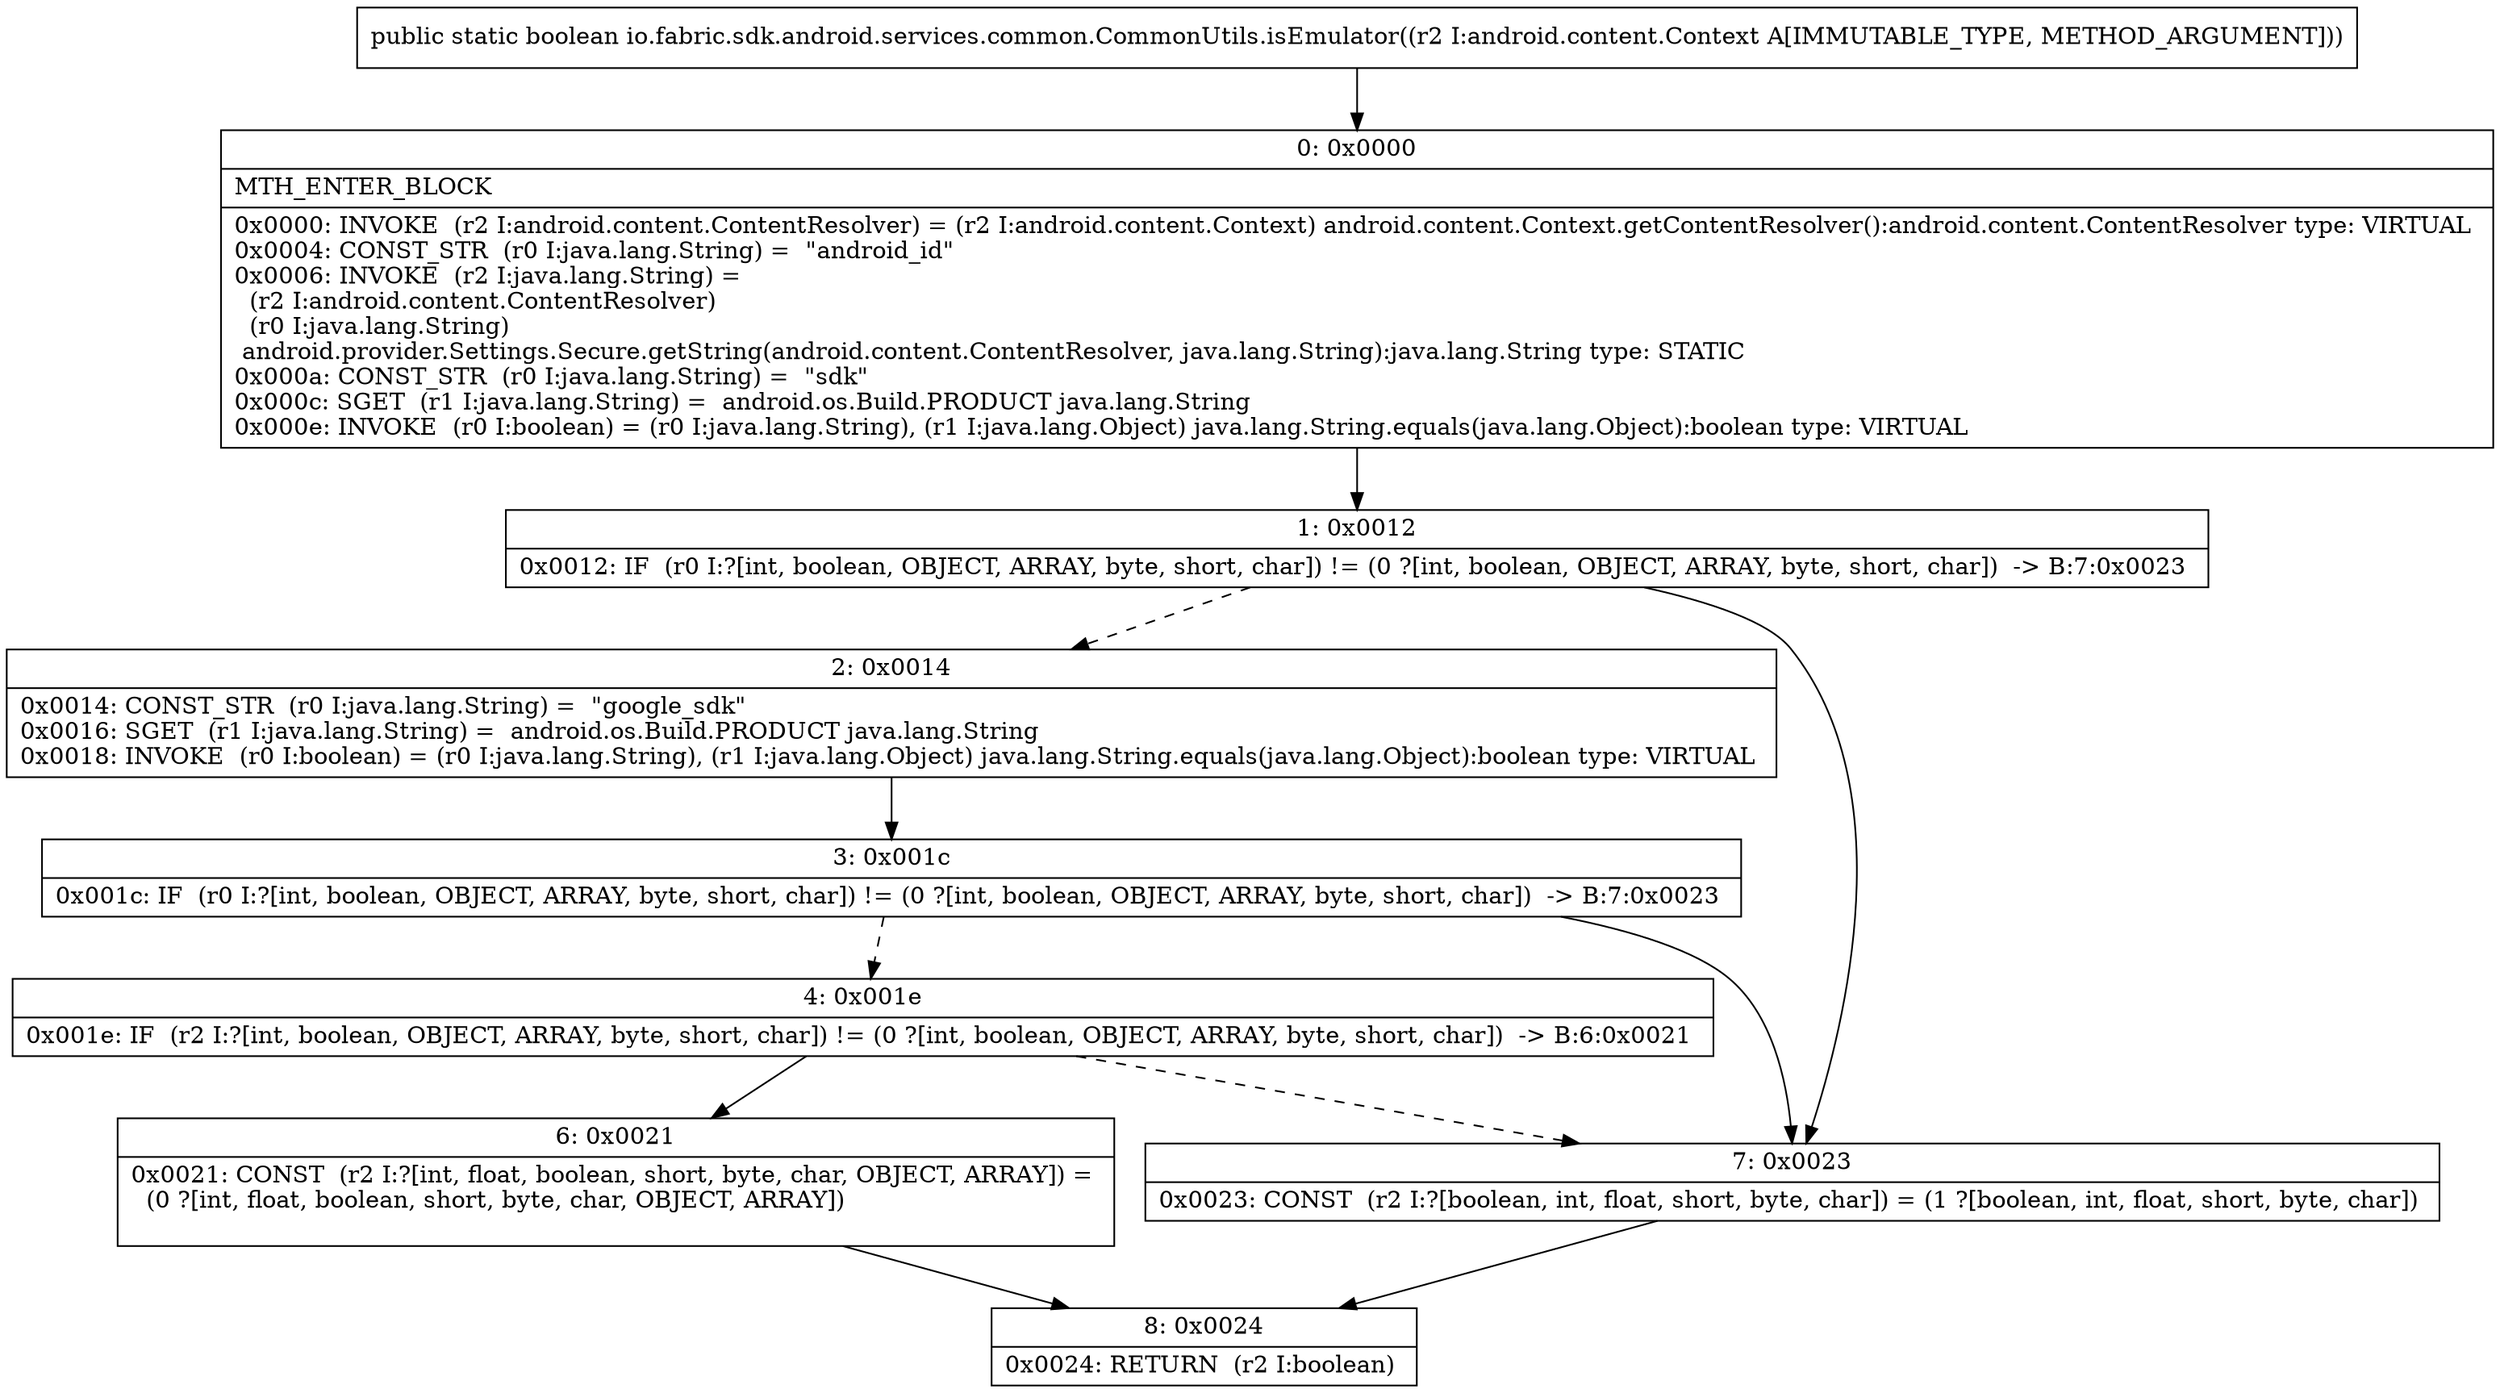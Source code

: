 digraph "CFG forio.fabric.sdk.android.services.common.CommonUtils.isEmulator(Landroid\/content\/Context;)Z" {
Node_0 [shape=record,label="{0\:\ 0x0000|MTH_ENTER_BLOCK\l|0x0000: INVOKE  (r2 I:android.content.ContentResolver) = (r2 I:android.content.Context) android.content.Context.getContentResolver():android.content.ContentResolver type: VIRTUAL \l0x0004: CONST_STR  (r0 I:java.lang.String) =  \"android_id\" \l0x0006: INVOKE  (r2 I:java.lang.String) = \l  (r2 I:android.content.ContentResolver)\l  (r0 I:java.lang.String)\l android.provider.Settings.Secure.getString(android.content.ContentResolver, java.lang.String):java.lang.String type: STATIC \l0x000a: CONST_STR  (r0 I:java.lang.String) =  \"sdk\" \l0x000c: SGET  (r1 I:java.lang.String) =  android.os.Build.PRODUCT java.lang.String \l0x000e: INVOKE  (r0 I:boolean) = (r0 I:java.lang.String), (r1 I:java.lang.Object) java.lang.String.equals(java.lang.Object):boolean type: VIRTUAL \l}"];
Node_1 [shape=record,label="{1\:\ 0x0012|0x0012: IF  (r0 I:?[int, boolean, OBJECT, ARRAY, byte, short, char]) != (0 ?[int, boolean, OBJECT, ARRAY, byte, short, char])  \-\> B:7:0x0023 \l}"];
Node_2 [shape=record,label="{2\:\ 0x0014|0x0014: CONST_STR  (r0 I:java.lang.String) =  \"google_sdk\" \l0x0016: SGET  (r1 I:java.lang.String) =  android.os.Build.PRODUCT java.lang.String \l0x0018: INVOKE  (r0 I:boolean) = (r0 I:java.lang.String), (r1 I:java.lang.Object) java.lang.String.equals(java.lang.Object):boolean type: VIRTUAL \l}"];
Node_3 [shape=record,label="{3\:\ 0x001c|0x001c: IF  (r0 I:?[int, boolean, OBJECT, ARRAY, byte, short, char]) != (0 ?[int, boolean, OBJECT, ARRAY, byte, short, char])  \-\> B:7:0x0023 \l}"];
Node_4 [shape=record,label="{4\:\ 0x001e|0x001e: IF  (r2 I:?[int, boolean, OBJECT, ARRAY, byte, short, char]) != (0 ?[int, boolean, OBJECT, ARRAY, byte, short, char])  \-\> B:6:0x0021 \l}"];
Node_6 [shape=record,label="{6\:\ 0x0021|0x0021: CONST  (r2 I:?[int, float, boolean, short, byte, char, OBJECT, ARRAY]) = \l  (0 ?[int, float, boolean, short, byte, char, OBJECT, ARRAY])\l \l}"];
Node_7 [shape=record,label="{7\:\ 0x0023|0x0023: CONST  (r2 I:?[boolean, int, float, short, byte, char]) = (1 ?[boolean, int, float, short, byte, char]) \l}"];
Node_8 [shape=record,label="{8\:\ 0x0024|0x0024: RETURN  (r2 I:boolean) \l}"];
MethodNode[shape=record,label="{public static boolean io.fabric.sdk.android.services.common.CommonUtils.isEmulator((r2 I:android.content.Context A[IMMUTABLE_TYPE, METHOD_ARGUMENT])) }"];
MethodNode -> Node_0;
Node_0 -> Node_1;
Node_1 -> Node_2[style=dashed];
Node_1 -> Node_7;
Node_2 -> Node_3;
Node_3 -> Node_4[style=dashed];
Node_3 -> Node_7;
Node_4 -> Node_6;
Node_4 -> Node_7[style=dashed];
Node_6 -> Node_8;
Node_7 -> Node_8;
}

